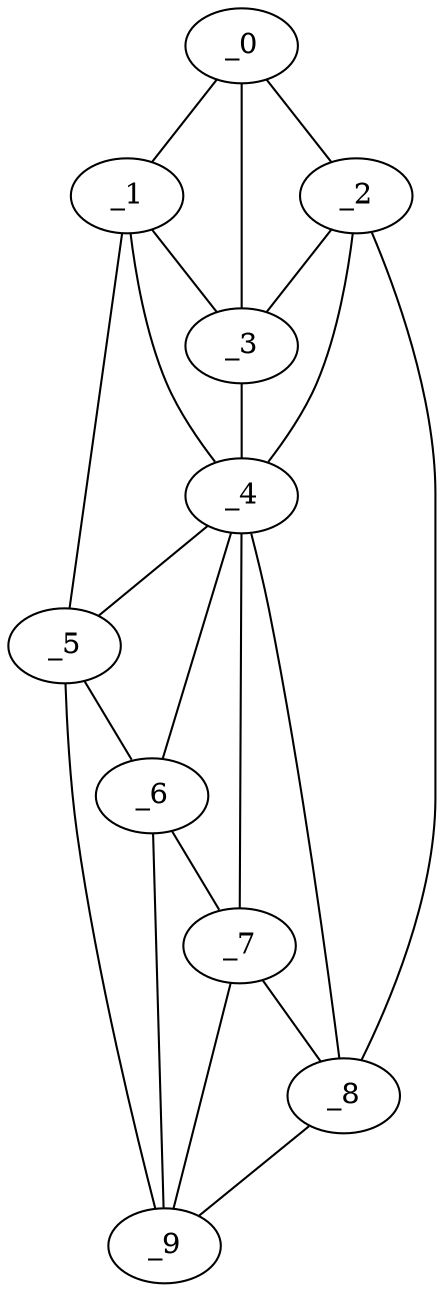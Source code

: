 graph "obj53__240.gxl" {
	_0	 [x=7,
		y=64];
	_1	 [x=23,
		y=35];
	_0 -- _1	 [valence=1];
	_2	 [x=44,
		y=90];
	_0 -- _2	 [valence=1];
	_3	 [x=50,
		y=62];
	_0 -- _3	 [valence=1];
	_1 -- _3	 [valence=2];
	_4	 [x=60,
		y=61];
	_1 -- _4	 [valence=2];
	_5	 [x=96,
		y=24];
	_1 -- _5	 [valence=1];
	_2 -- _3	 [valence=1];
	_2 -- _4	 [valence=2];
	_8	 [x=115,
		y=87];
	_2 -- _8	 [valence=1];
	_3 -- _4	 [valence=2];
	_4 -- _5	 [valence=2];
	_6	 [x=101,
		y=34];
	_4 -- _6	 [valence=2];
	_7	 [x=114,
		y=74];
	_4 -- _7	 [valence=2];
	_4 -- _8	 [valence=1];
	_5 -- _6	 [valence=2];
	_9	 [x=122,
		y=52];
	_5 -- _9	 [valence=1];
	_6 -- _7	 [valence=2];
	_6 -- _9	 [valence=2];
	_7 -- _8	 [valence=1];
	_7 -- _9	 [valence=1];
	_8 -- _9	 [valence=1];
}
